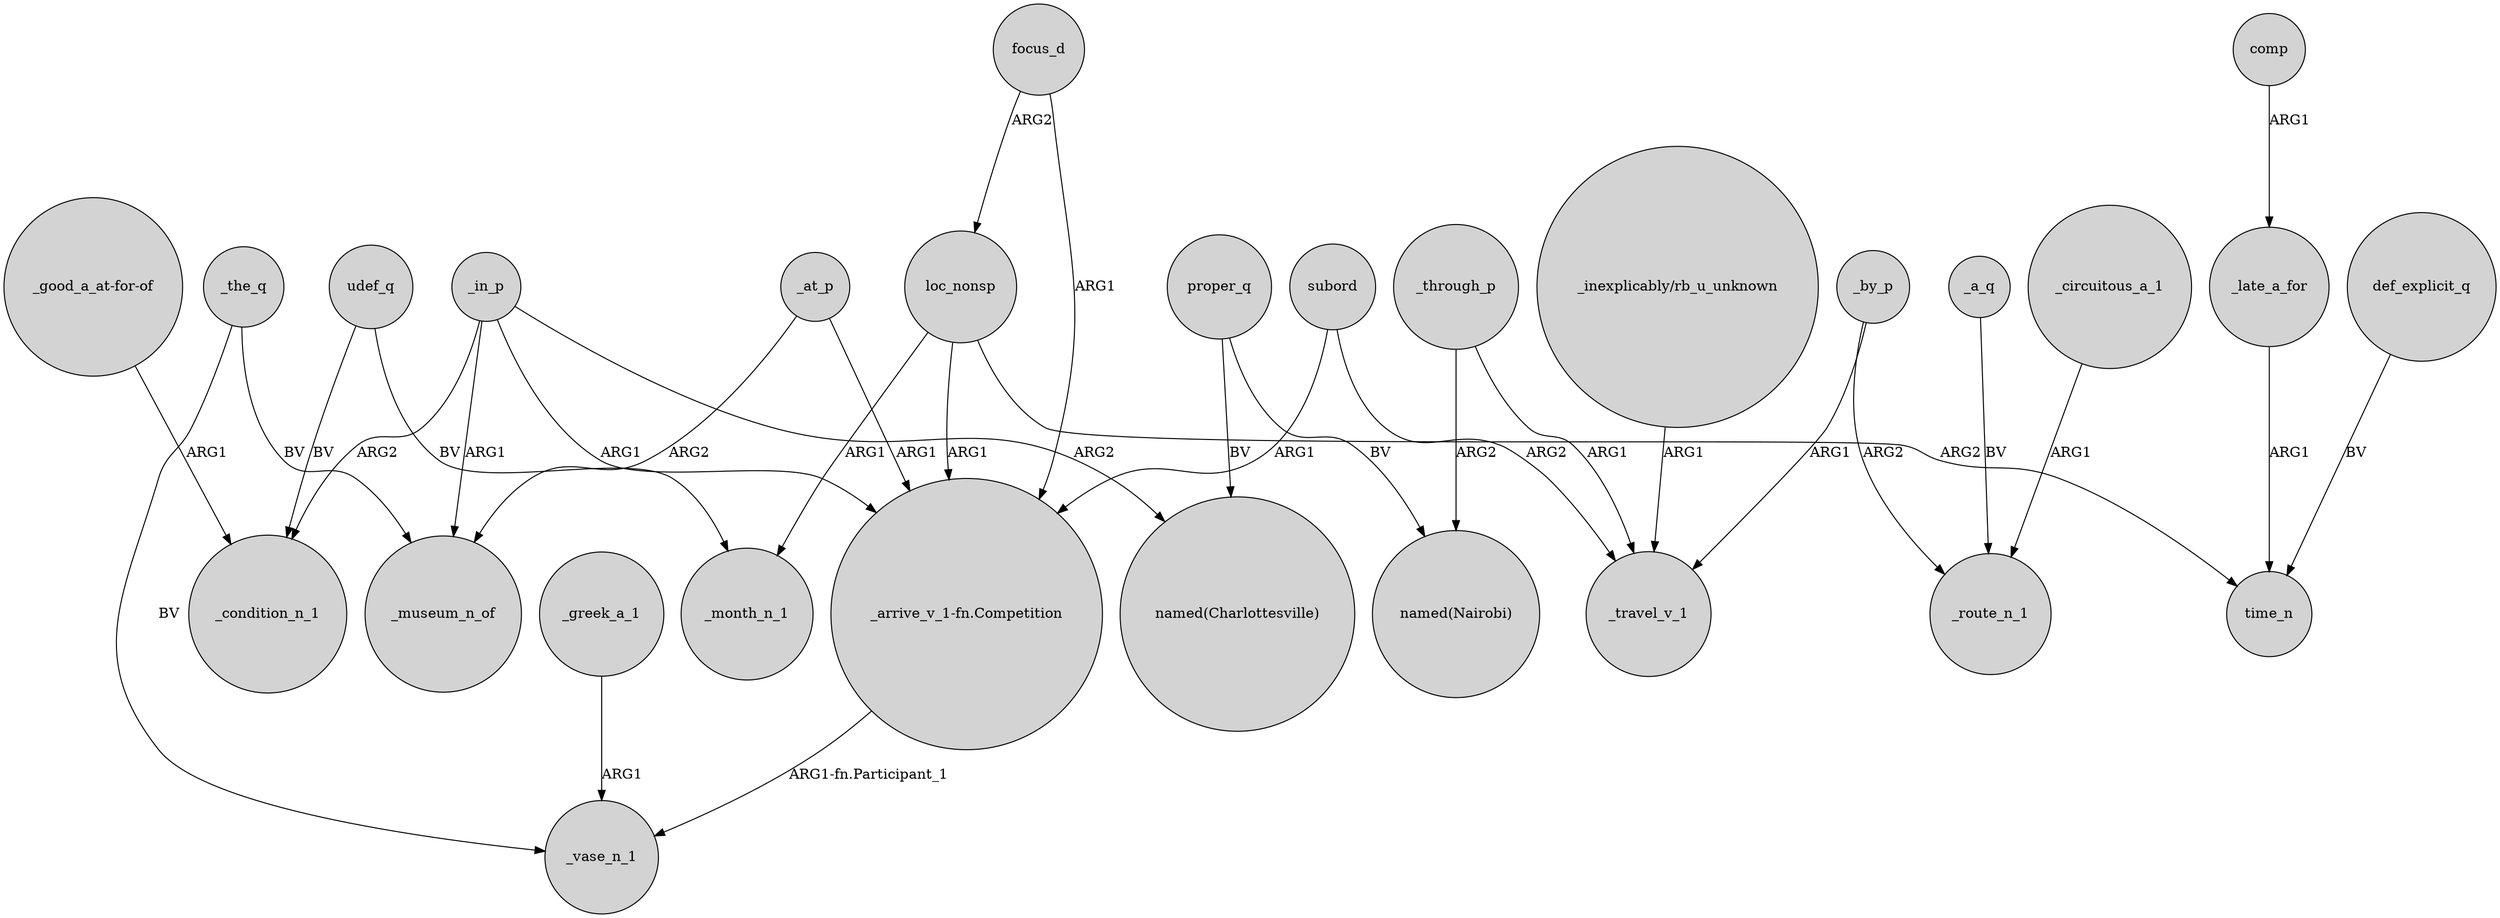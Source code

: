 digraph {
	node [shape=circle style=filled]
	udef_q -> _month_n_1 [label=BV]
	_the_q -> _vase_n_1 [label=BV]
	_at_p -> "_arrive_v_1-fn.Competition" [label=ARG1]
	_through_p -> "named(Nairobi)" [label=ARG2]
	"_arrive_v_1-fn.Competition" -> _vase_n_1 [label="ARG1-fn.Participant_1"]
	loc_nonsp -> "_arrive_v_1-fn.Competition" [label=ARG1]
	_by_p -> _travel_v_1 [label=ARG1]
	_through_p -> _travel_v_1 [label=ARG1]
	subord -> "_arrive_v_1-fn.Competition" [label=ARG1]
	focus_d -> "_arrive_v_1-fn.Competition" [label=ARG1]
	_in_p -> _museum_n_of [label=ARG1]
	proper_q -> "named(Charlottesville)" [label=BV]
	_greek_a_1 -> _vase_n_1 [label=ARG1]
	_in_p -> _condition_n_1 [label=ARG2]
	focus_d -> loc_nonsp [label=ARG2]
	_a_q -> _route_n_1 [label=BV]
	_in_p -> "named(Charlottesville)" [label=ARG2]
	_circuitous_a_1 -> _route_n_1 [label=ARG1]
	proper_q -> "named(Nairobi)" [label=BV]
	_at_p -> _museum_n_of [label=ARG2]
	_late_a_for -> time_n [label=ARG1]
	comp -> _late_a_for [label=ARG1]
	_the_q -> _museum_n_of [label=BV]
	udef_q -> _condition_n_1 [label=BV]
	loc_nonsp -> _month_n_1 [label=ARG1]
	"_good_a_at-for-of" -> _condition_n_1 [label=ARG1]
	def_explicit_q -> time_n [label=BV]
	_by_p -> _route_n_1 [label=ARG2]
	loc_nonsp -> time_n [label=ARG2]
	_in_p -> "_arrive_v_1-fn.Competition" [label=ARG1]
	subord -> _travel_v_1 [label=ARG2]
	"_inexplicably/rb_u_unknown" -> _travel_v_1 [label=ARG1]
}
